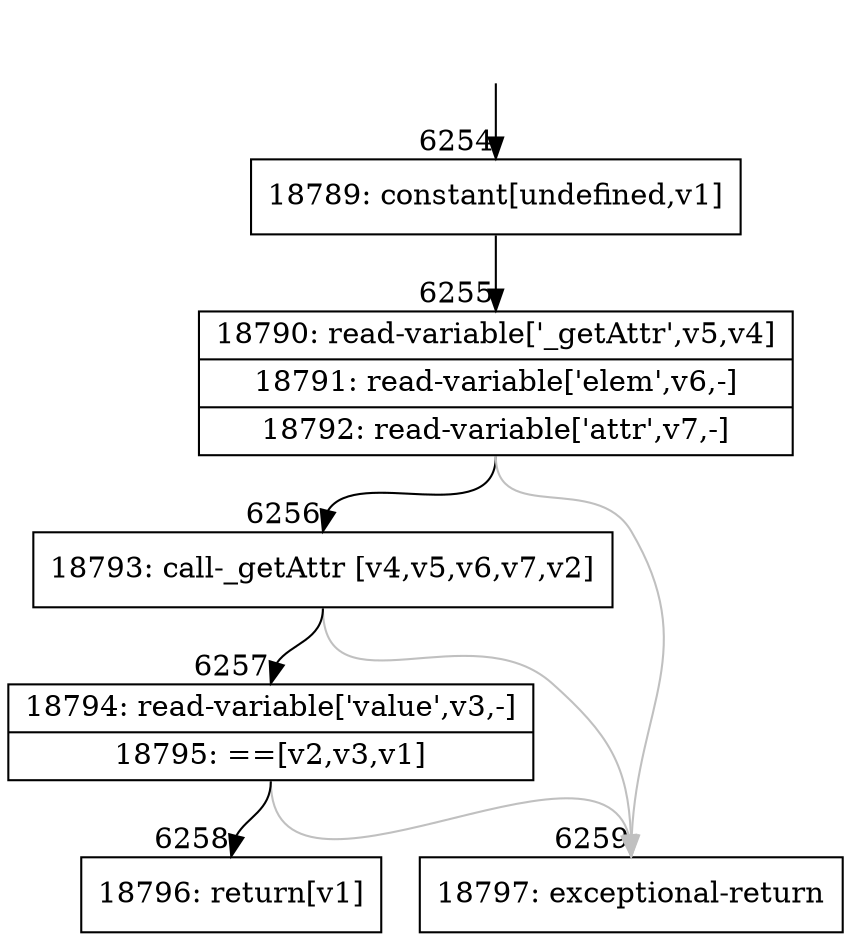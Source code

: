 digraph {
rankdir="TD"
BB_entry431[shape=none,label=""];
BB_entry431 -> BB6254 [tailport=s, headport=n, headlabel="    6254"]
BB6254 [shape=record label="{18789: constant[undefined,v1]}" ] 
BB6254 -> BB6255 [tailport=s, headport=n, headlabel="      6255"]
BB6255 [shape=record label="{18790: read-variable['_getAttr',v5,v4]|18791: read-variable['elem',v6,-]|18792: read-variable['attr',v7,-]}" ] 
BB6255 -> BB6256 [tailport=s, headport=n, headlabel="      6256"]
BB6255 -> BB6259 [tailport=s, headport=n, color=gray, headlabel="      6259"]
BB6256 [shape=record label="{18793: call-_getAttr [v4,v5,v6,v7,v2]}" ] 
BB6256 -> BB6257 [tailport=s, headport=n, headlabel="      6257"]
BB6256 -> BB6259 [tailport=s, headport=n, color=gray]
BB6257 [shape=record label="{18794: read-variable['value',v3,-]|18795: ==[v2,v3,v1]}" ] 
BB6257 -> BB6258 [tailport=s, headport=n, headlabel="      6258"]
BB6257 -> BB6259 [tailport=s, headport=n, color=gray]
BB6258 [shape=record label="{18796: return[v1]}" ] 
BB6259 [shape=record label="{18797: exceptional-return}" ] 
//#$~ 9016
}
